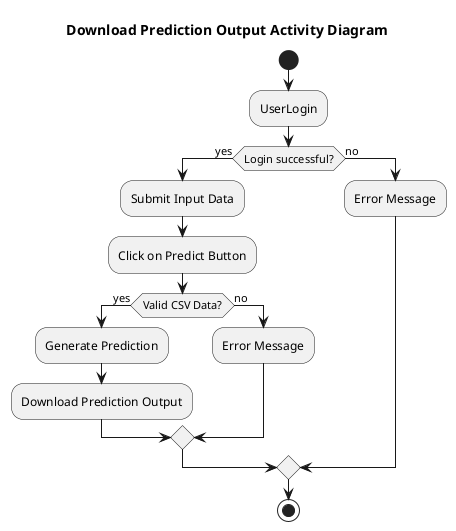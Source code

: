 @startuml download_prediction_activity

title Download Prediction Output Activity Diagram

start

:UserLogin;
if (Login successful?) then (yes)
  :Submit Input Data;
  :Click on Predict Button;

  if (Valid CSV Data?) then (yes) 
    :Generate Prediction;
    :Download Prediction Output;
  else (no)
    :Error Message;
  endif
else (no)
  :Error Message;
endif

stop

@enduml